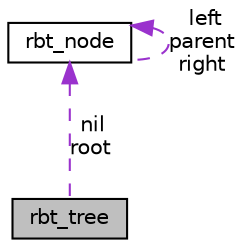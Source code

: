 digraph "rbt_tree"
{
 // LATEX_PDF_SIZE
  edge [fontname="Helvetica",fontsize="10",labelfontname="Helvetica",labelfontsize="10"];
  node [fontname="Helvetica",fontsize="10",shape=record];
  Node1 [label="rbt_tree",height=0.2,width=0.4,color="black", fillcolor="grey75", style="filled", fontcolor="black",tooltip="Red-Black Tree."];
  Node2 -> Node1 [dir="back",color="darkorchid3",fontsize="10",style="dashed",label=" nil\nroot" ,fontname="Helvetica"];
  Node2 [label="rbt_node",height=0.2,width=0.4,color="black", fillcolor="white", style="filled",URL="$structrbt__node.html",tooltip="Red-Black Tree node."];
  Node2 -> Node2 [dir="back",color="darkorchid3",fontsize="10",style="dashed",label=" left\nparent\nright" ,fontname="Helvetica"];
}
